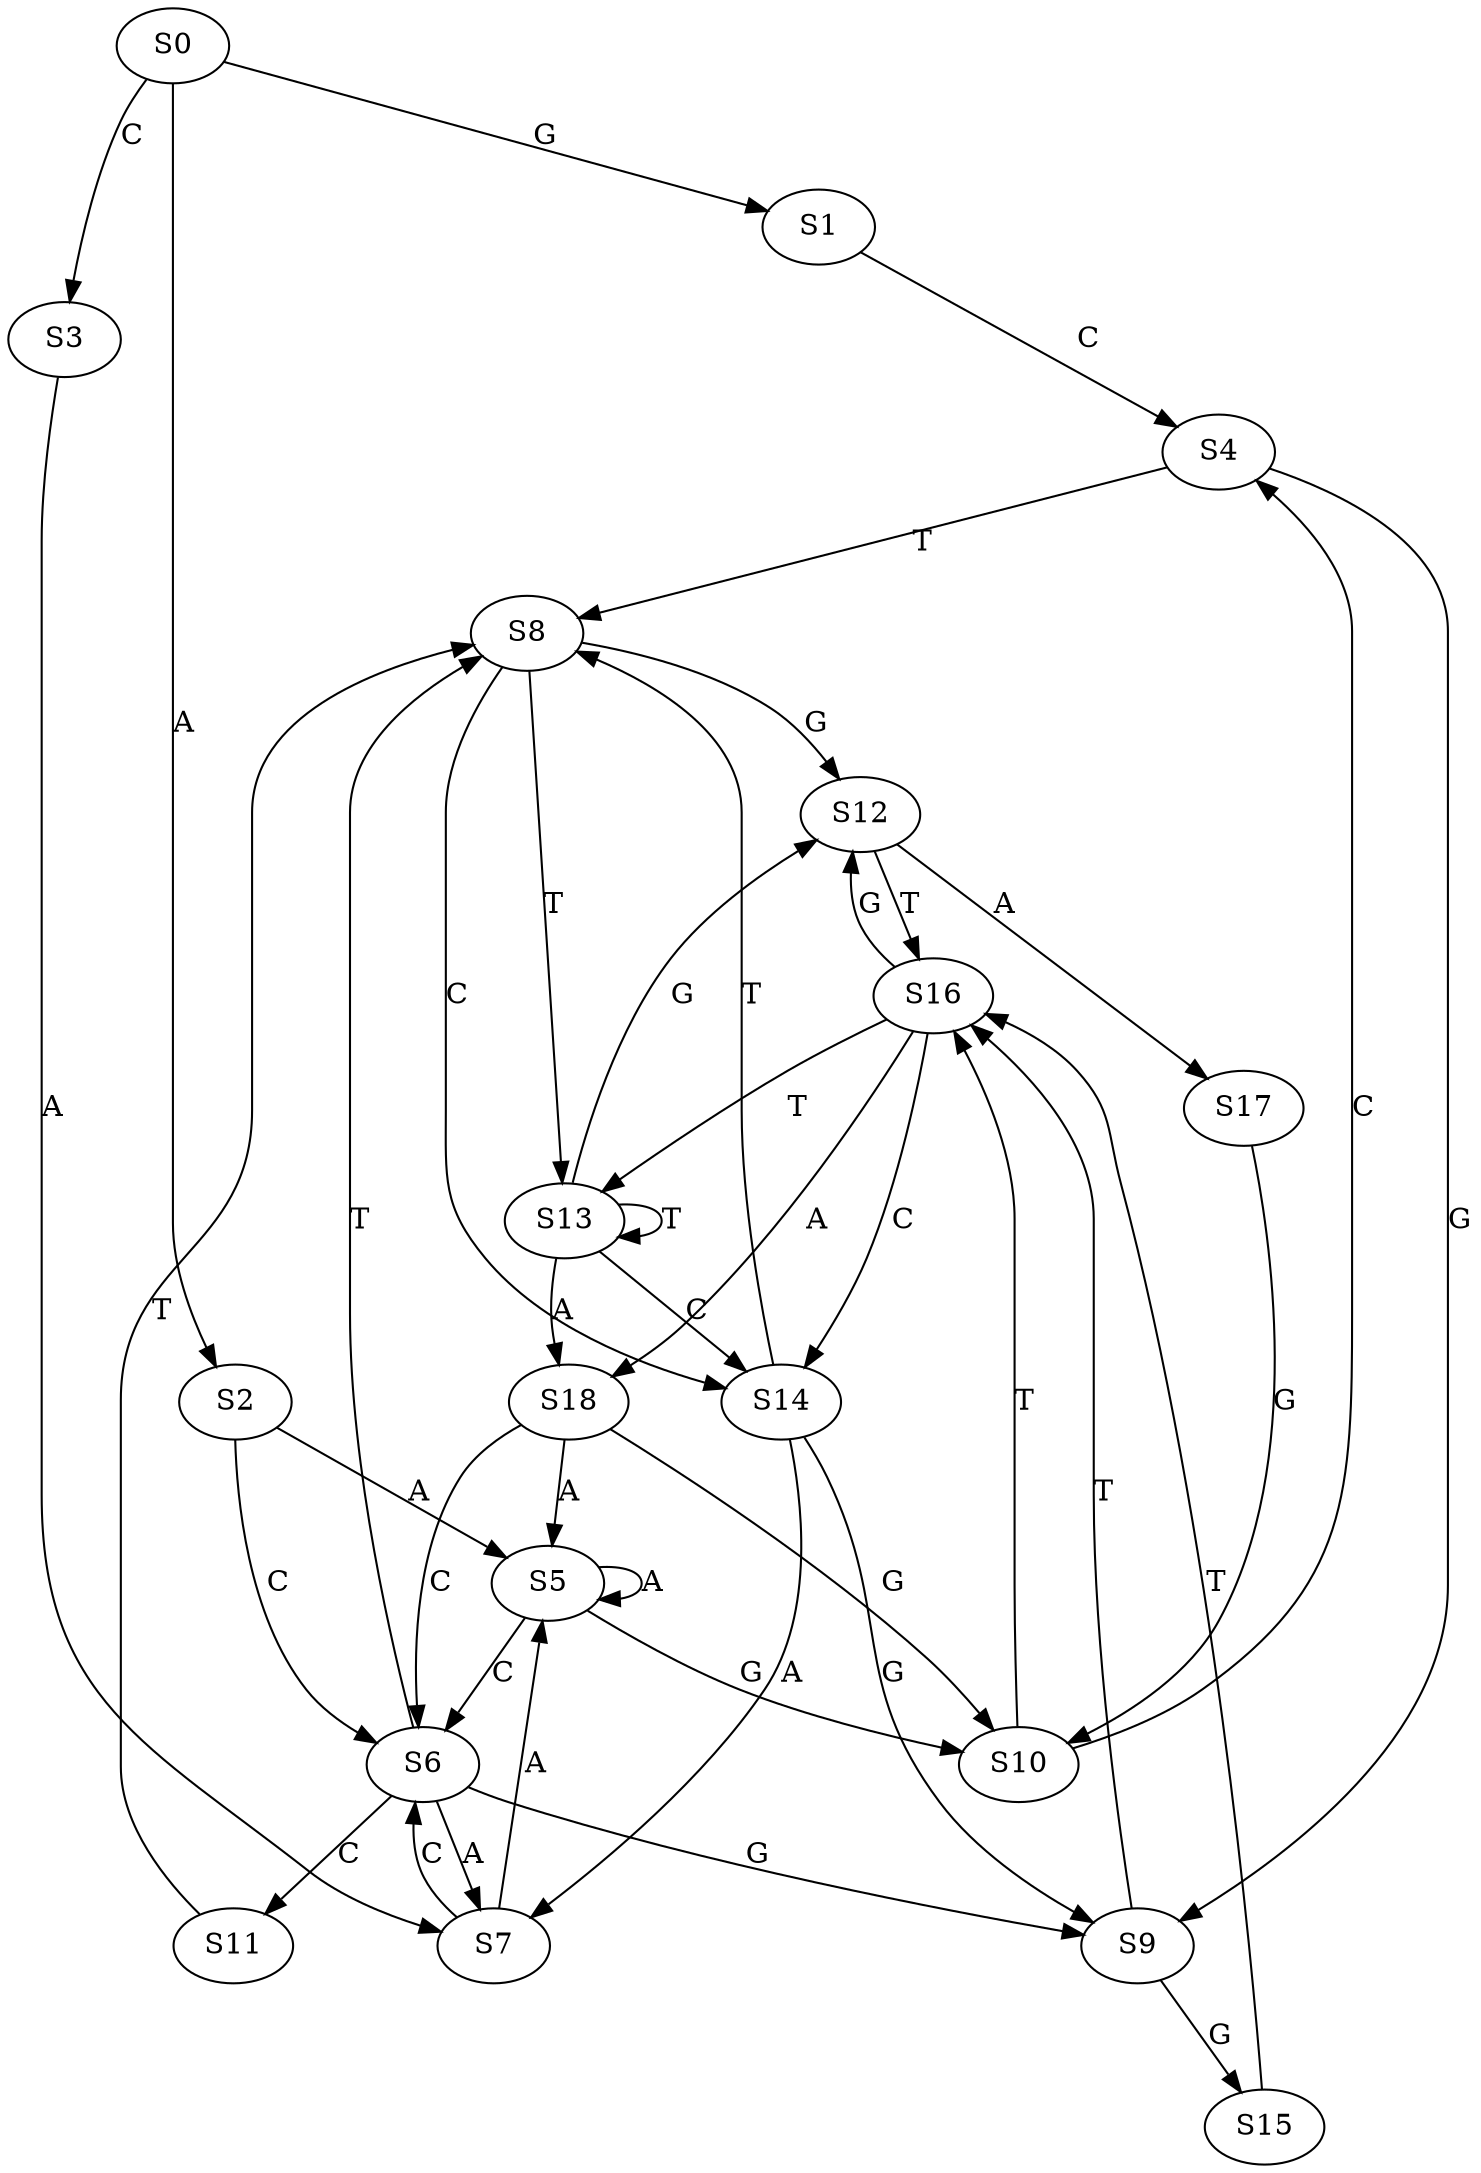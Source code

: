 strict digraph  {
	S0 -> S1 [ label = G ];
	S0 -> S2 [ label = A ];
	S0 -> S3 [ label = C ];
	S1 -> S4 [ label = C ];
	S2 -> S5 [ label = A ];
	S2 -> S6 [ label = C ];
	S3 -> S7 [ label = A ];
	S4 -> S8 [ label = T ];
	S4 -> S9 [ label = G ];
	S5 -> S6 [ label = C ];
	S5 -> S10 [ label = G ];
	S5 -> S5 [ label = A ];
	S6 -> S11 [ label = C ];
	S6 -> S7 [ label = A ];
	S6 -> S8 [ label = T ];
	S6 -> S9 [ label = G ];
	S7 -> S5 [ label = A ];
	S7 -> S6 [ label = C ];
	S8 -> S12 [ label = G ];
	S8 -> S13 [ label = T ];
	S8 -> S14 [ label = C ];
	S9 -> S15 [ label = G ];
	S9 -> S16 [ label = T ];
	S10 -> S4 [ label = C ];
	S10 -> S16 [ label = T ];
	S11 -> S8 [ label = T ];
	S12 -> S16 [ label = T ];
	S12 -> S17 [ label = A ];
	S13 -> S14 [ label = C ];
	S13 -> S13 [ label = T ];
	S13 -> S12 [ label = G ];
	S13 -> S18 [ label = A ];
	S14 -> S8 [ label = T ];
	S14 -> S7 [ label = A ];
	S14 -> S9 [ label = G ];
	S15 -> S16 [ label = T ];
	S16 -> S18 [ label = A ];
	S16 -> S12 [ label = G ];
	S16 -> S13 [ label = T ];
	S16 -> S14 [ label = C ];
	S17 -> S10 [ label = G ];
	S18 -> S5 [ label = A ];
	S18 -> S10 [ label = G ];
	S18 -> S6 [ label = C ];
}

